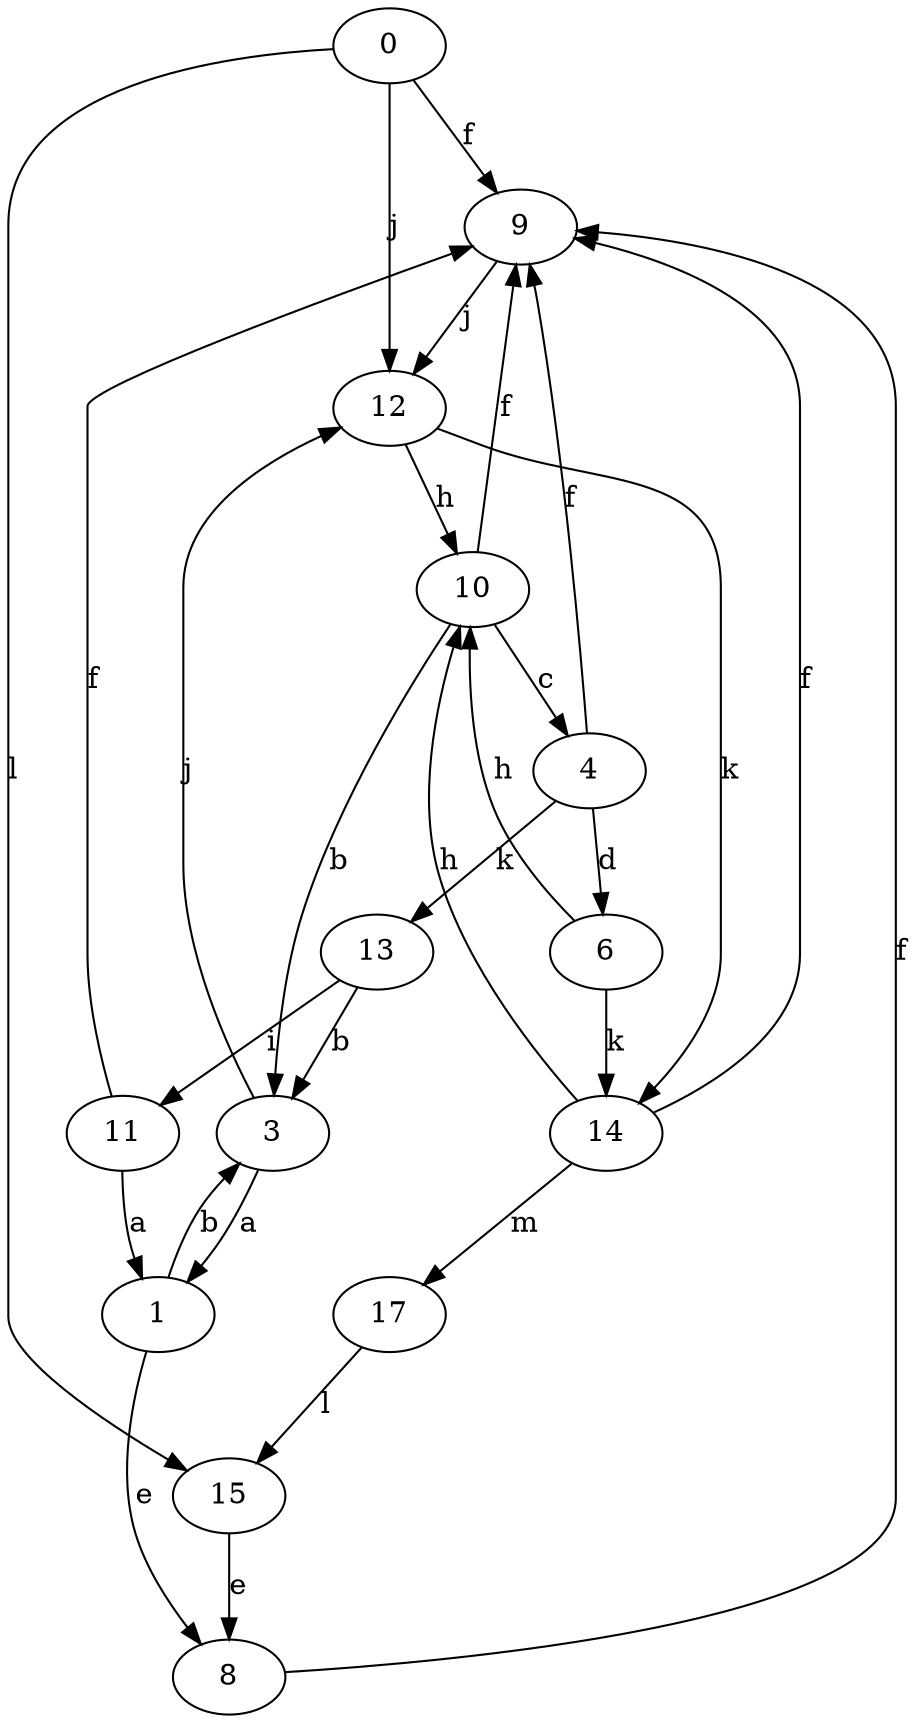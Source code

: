 strict digraph  {
0;
1;
3;
4;
6;
8;
9;
10;
11;
12;
13;
14;
15;
17;
0 -> 9  [label=f];
0 -> 12  [label=j];
0 -> 15  [label=l];
1 -> 3  [label=b];
1 -> 8  [label=e];
3 -> 1  [label=a];
3 -> 12  [label=j];
4 -> 6  [label=d];
4 -> 9  [label=f];
4 -> 13  [label=k];
6 -> 10  [label=h];
6 -> 14  [label=k];
8 -> 9  [label=f];
9 -> 12  [label=j];
10 -> 3  [label=b];
10 -> 4  [label=c];
10 -> 9  [label=f];
11 -> 1  [label=a];
11 -> 9  [label=f];
12 -> 10  [label=h];
12 -> 14  [label=k];
13 -> 3  [label=b];
13 -> 11  [label=i];
14 -> 9  [label=f];
14 -> 10  [label=h];
14 -> 17  [label=m];
15 -> 8  [label=e];
17 -> 15  [label=l];
}
